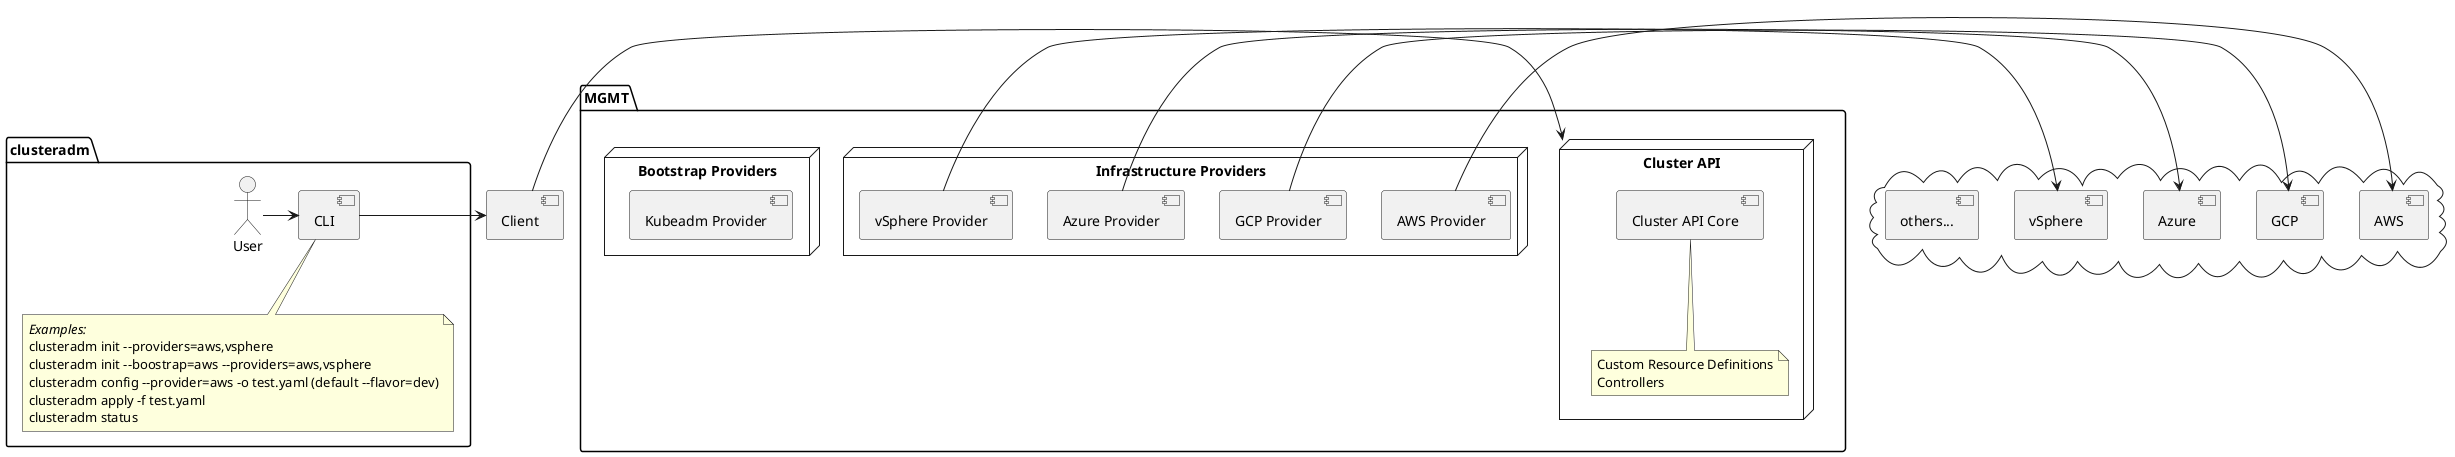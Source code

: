 @startuml "arch"

package "clusteradm" {
  actor User
  User -> [CLI]
  note bottom of [CLI]
  //Examples://
  clusteradm init --providers=aws,vsphere
  clusteradm init ~--boostrap=aws ~--providers=aws,vsphere
  clusteradm config ~--provider=aws -o test.yaml (default ~--flavor=dev)
  clusteradm apply -f test.yaml
  clusteradm status
  end note
}

[CLI] -> [Client]

package "MGMT" {
  [Client] -> [Cluster API]
  node "Cluster API" {
    [Cluster API Core]
    note bottom of [Cluster API Core]
    Custom Resource Definitions
    Controllers
    end note
  }
  node "Infrastructure Providers" {
    [AWS Provider]
    [GCP Provider]
    [Azure Provider]
    [vSphere Provider]
  }
  node "Bootstrap Providers" {
    [Kubeadm Provider]
  }
}

cloud {
  [AWS]
  [GCP]
  [Azure]
  [vSphere]
  [others...]
}

[AWS Provider] -> [AWS]
[GCP Provider] -> [GCP]
[Azure Provider] -> [Azure]
[vSphere Provider] -> [vSphere]

hide footbox
@enduml
